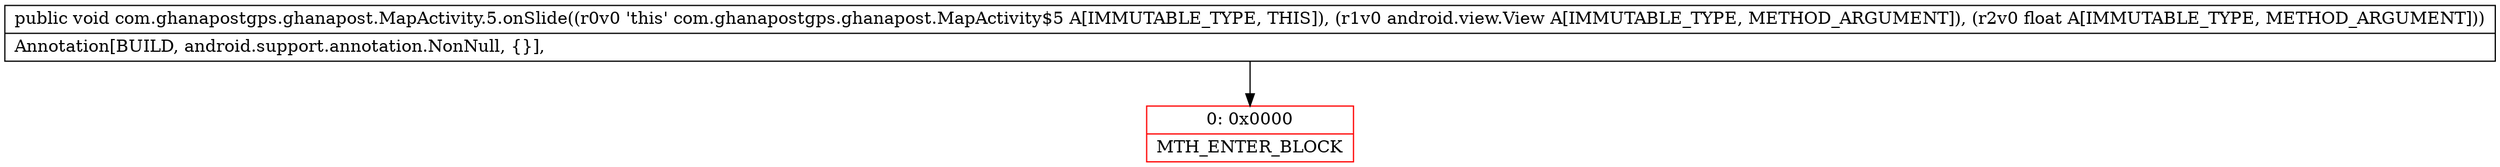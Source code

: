 digraph "CFG forcom.ghanapostgps.ghanapost.MapActivity.5.onSlide(Landroid\/view\/View;F)V" {
subgraph cluster_Region_12530870 {
label = "R(0)";
node [shape=record,color=blue];
}
Node_0 [shape=record,color=red,label="{0\:\ 0x0000|MTH_ENTER_BLOCK\l}"];
MethodNode[shape=record,label="{public void com.ghanapostgps.ghanapost.MapActivity.5.onSlide((r0v0 'this' com.ghanapostgps.ghanapost.MapActivity$5 A[IMMUTABLE_TYPE, THIS]), (r1v0 android.view.View A[IMMUTABLE_TYPE, METHOD_ARGUMENT]), (r2v0 float A[IMMUTABLE_TYPE, METHOD_ARGUMENT]))  | Annotation[BUILD, android.support.annotation.NonNull, \{\}], \l}"];
MethodNode -> Node_0;
}

